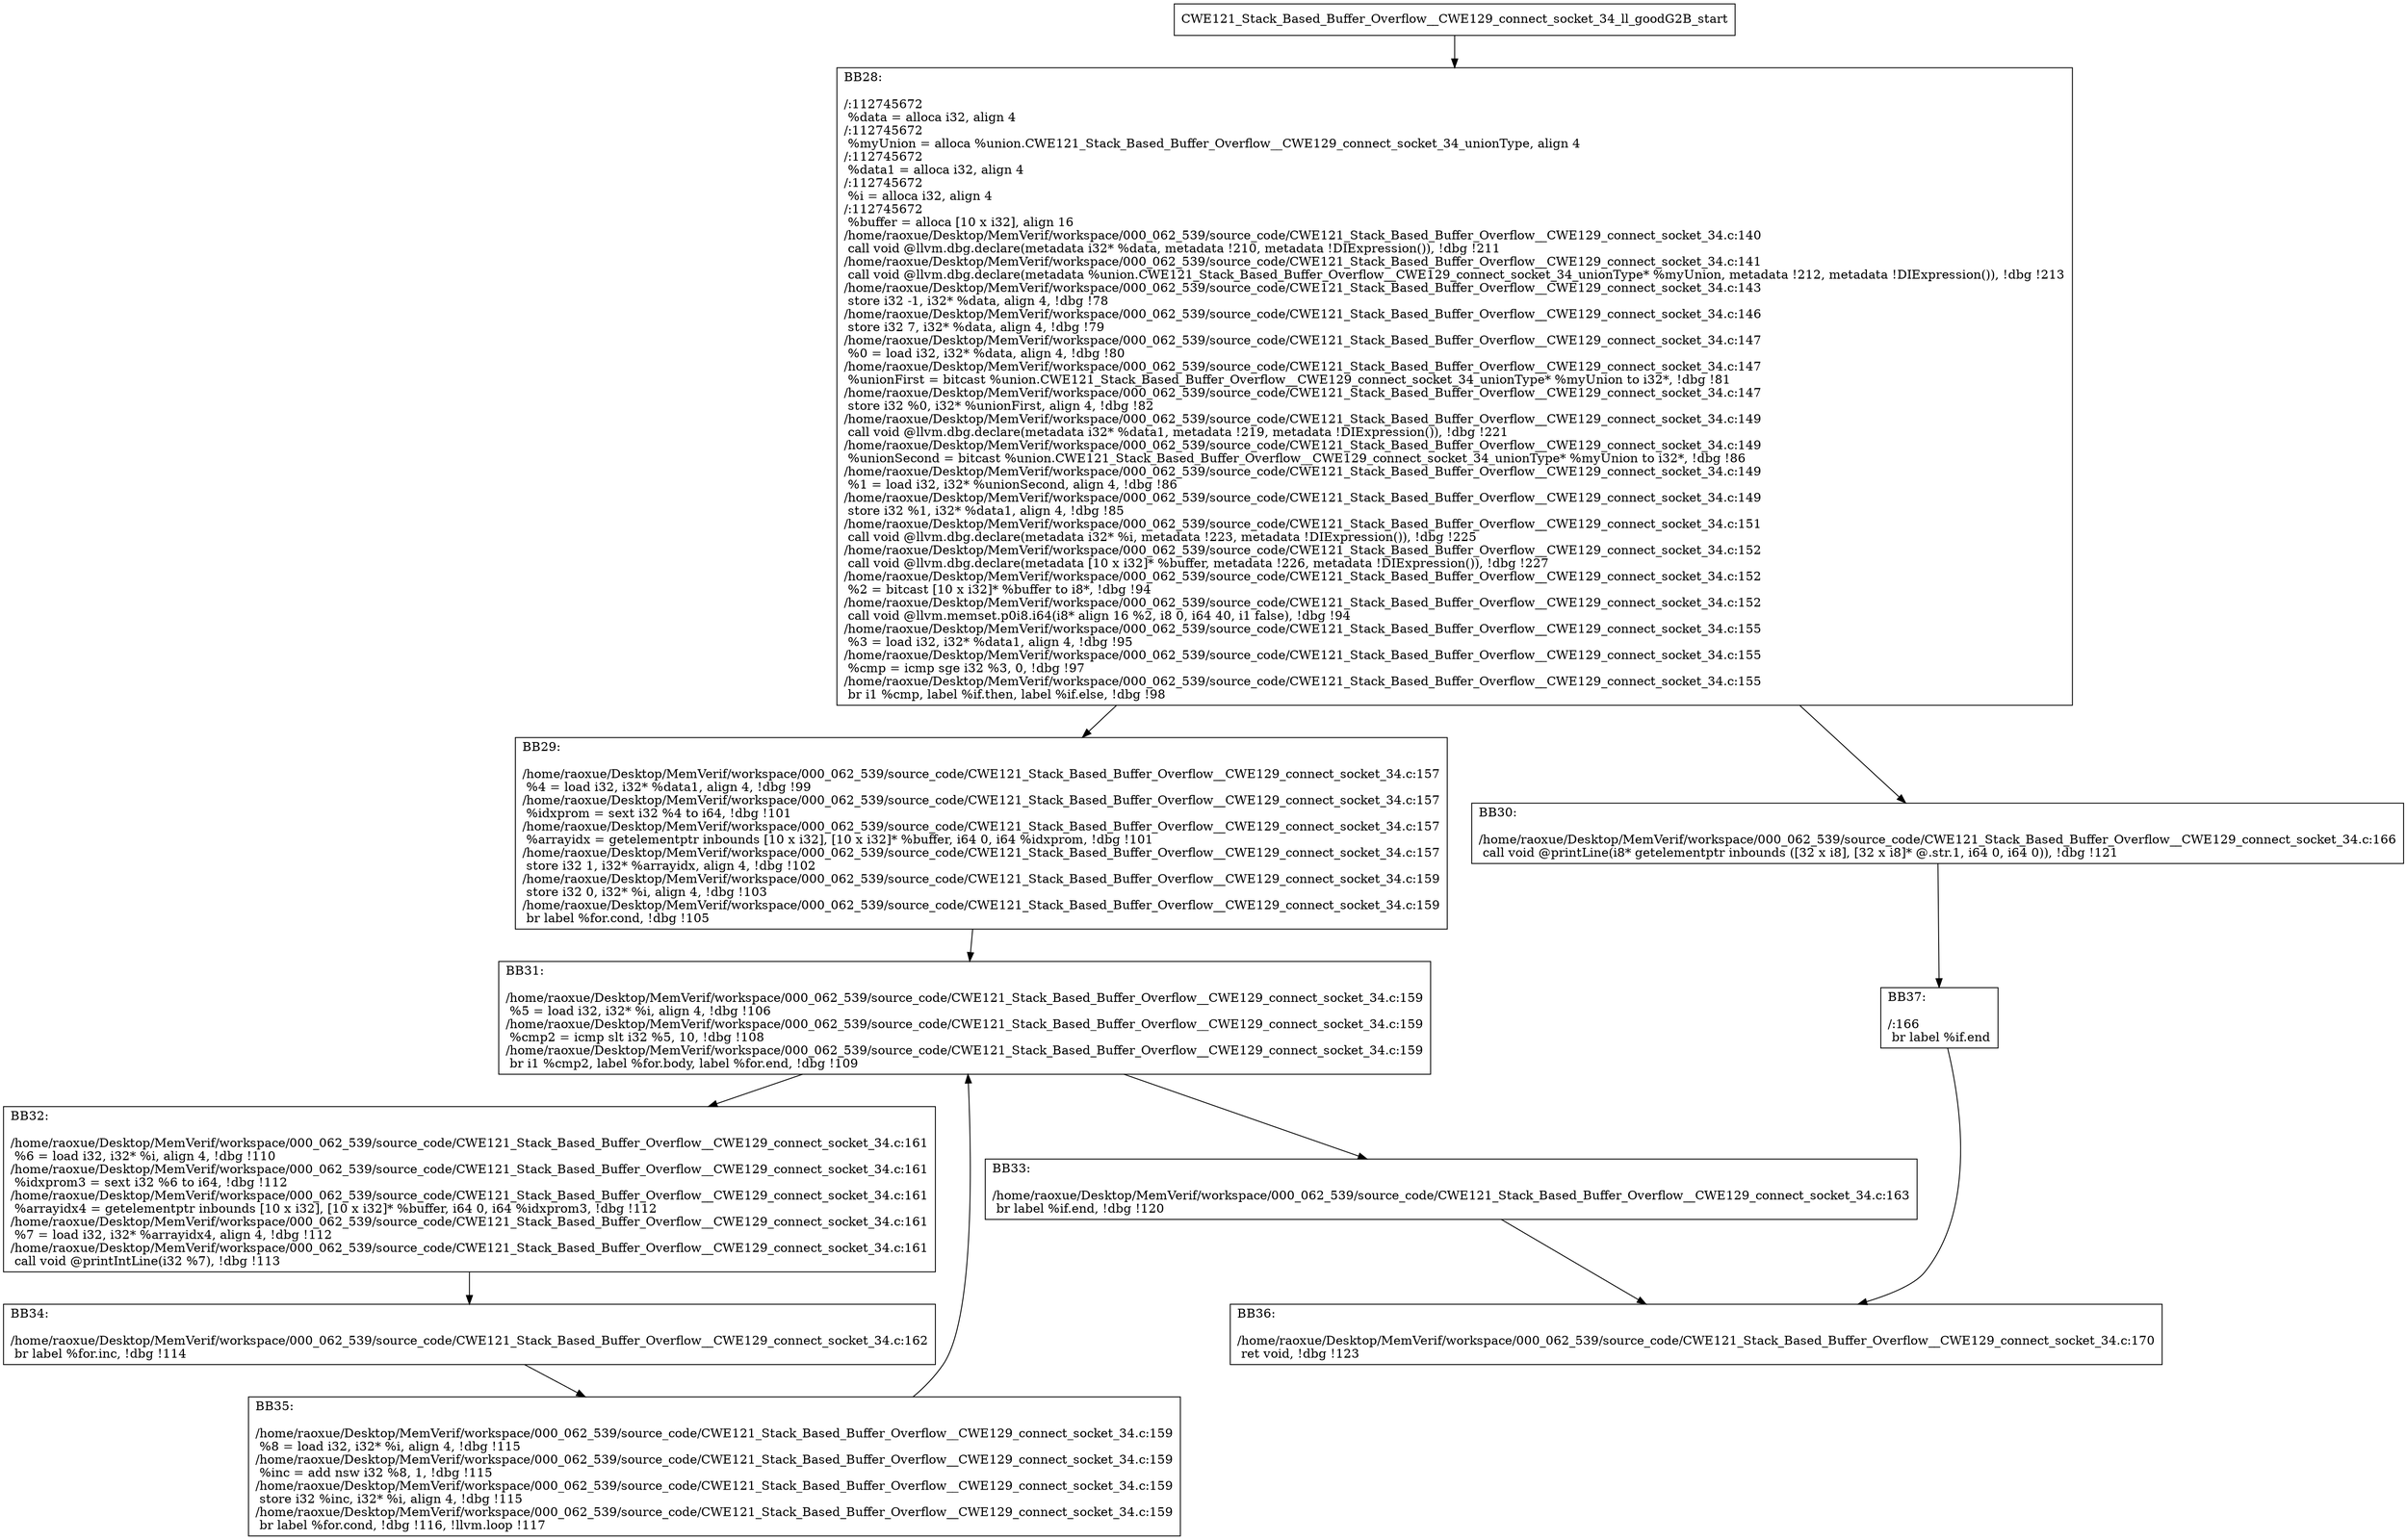 digraph "CFG for'CWE121_Stack_Based_Buffer_Overflow__CWE129_connect_socket_34_ll_goodG2B' function" {
	BBCWE121_Stack_Based_Buffer_Overflow__CWE129_connect_socket_34_ll_goodG2B_start[shape=record,label="{CWE121_Stack_Based_Buffer_Overflow__CWE129_connect_socket_34_ll_goodG2B_start}"];
	BBCWE121_Stack_Based_Buffer_Overflow__CWE129_connect_socket_34_ll_goodG2B_start-> CWE121_Stack_Based_Buffer_Overflow__CWE129_connect_socket_34_ll_goodG2BBB28;
	CWE121_Stack_Based_Buffer_Overflow__CWE129_connect_socket_34_ll_goodG2BBB28 [shape=record, label="{BB28:\l\l/:112745672\l
  %data = alloca i32, align 4\l
/:112745672\l
  %myUnion = alloca %union.CWE121_Stack_Based_Buffer_Overflow__CWE129_connect_socket_34_unionType, align 4\l
/:112745672\l
  %data1 = alloca i32, align 4\l
/:112745672\l
  %i = alloca i32, align 4\l
/:112745672\l
  %buffer = alloca [10 x i32], align 16\l
/home/raoxue/Desktop/MemVerif/workspace/000_062_539/source_code/CWE121_Stack_Based_Buffer_Overflow__CWE129_connect_socket_34.c:140\l
  call void @llvm.dbg.declare(metadata i32* %data, metadata !210, metadata !DIExpression()), !dbg !211\l
/home/raoxue/Desktop/MemVerif/workspace/000_062_539/source_code/CWE121_Stack_Based_Buffer_Overflow__CWE129_connect_socket_34.c:141\l
  call void @llvm.dbg.declare(metadata %union.CWE121_Stack_Based_Buffer_Overflow__CWE129_connect_socket_34_unionType* %myUnion, metadata !212, metadata !DIExpression()), !dbg !213\l
/home/raoxue/Desktop/MemVerif/workspace/000_062_539/source_code/CWE121_Stack_Based_Buffer_Overflow__CWE129_connect_socket_34.c:143\l
  store i32 -1, i32* %data, align 4, !dbg !78\l
/home/raoxue/Desktop/MemVerif/workspace/000_062_539/source_code/CWE121_Stack_Based_Buffer_Overflow__CWE129_connect_socket_34.c:146\l
  store i32 7, i32* %data, align 4, !dbg !79\l
/home/raoxue/Desktop/MemVerif/workspace/000_062_539/source_code/CWE121_Stack_Based_Buffer_Overflow__CWE129_connect_socket_34.c:147\l
  %0 = load i32, i32* %data, align 4, !dbg !80\l
/home/raoxue/Desktop/MemVerif/workspace/000_062_539/source_code/CWE121_Stack_Based_Buffer_Overflow__CWE129_connect_socket_34.c:147\l
  %unionFirst = bitcast %union.CWE121_Stack_Based_Buffer_Overflow__CWE129_connect_socket_34_unionType* %myUnion to i32*, !dbg !81\l
/home/raoxue/Desktop/MemVerif/workspace/000_062_539/source_code/CWE121_Stack_Based_Buffer_Overflow__CWE129_connect_socket_34.c:147\l
  store i32 %0, i32* %unionFirst, align 4, !dbg !82\l
/home/raoxue/Desktop/MemVerif/workspace/000_062_539/source_code/CWE121_Stack_Based_Buffer_Overflow__CWE129_connect_socket_34.c:149\l
  call void @llvm.dbg.declare(metadata i32* %data1, metadata !219, metadata !DIExpression()), !dbg !221\l
/home/raoxue/Desktop/MemVerif/workspace/000_062_539/source_code/CWE121_Stack_Based_Buffer_Overflow__CWE129_connect_socket_34.c:149\l
  %unionSecond = bitcast %union.CWE121_Stack_Based_Buffer_Overflow__CWE129_connect_socket_34_unionType* %myUnion to i32*, !dbg !86\l
/home/raoxue/Desktop/MemVerif/workspace/000_062_539/source_code/CWE121_Stack_Based_Buffer_Overflow__CWE129_connect_socket_34.c:149\l
  %1 = load i32, i32* %unionSecond, align 4, !dbg !86\l
/home/raoxue/Desktop/MemVerif/workspace/000_062_539/source_code/CWE121_Stack_Based_Buffer_Overflow__CWE129_connect_socket_34.c:149\l
  store i32 %1, i32* %data1, align 4, !dbg !85\l
/home/raoxue/Desktop/MemVerif/workspace/000_062_539/source_code/CWE121_Stack_Based_Buffer_Overflow__CWE129_connect_socket_34.c:151\l
  call void @llvm.dbg.declare(metadata i32* %i, metadata !223, metadata !DIExpression()), !dbg !225\l
/home/raoxue/Desktop/MemVerif/workspace/000_062_539/source_code/CWE121_Stack_Based_Buffer_Overflow__CWE129_connect_socket_34.c:152\l
  call void @llvm.dbg.declare(metadata [10 x i32]* %buffer, metadata !226, metadata !DIExpression()), !dbg !227\l
/home/raoxue/Desktop/MemVerif/workspace/000_062_539/source_code/CWE121_Stack_Based_Buffer_Overflow__CWE129_connect_socket_34.c:152\l
  %2 = bitcast [10 x i32]* %buffer to i8*, !dbg !94\l
/home/raoxue/Desktop/MemVerif/workspace/000_062_539/source_code/CWE121_Stack_Based_Buffer_Overflow__CWE129_connect_socket_34.c:152\l
  call void @llvm.memset.p0i8.i64(i8* align 16 %2, i8 0, i64 40, i1 false), !dbg !94\l
/home/raoxue/Desktop/MemVerif/workspace/000_062_539/source_code/CWE121_Stack_Based_Buffer_Overflow__CWE129_connect_socket_34.c:155\l
  %3 = load i32, i32* %data1, align 4, !dbg !95\l
/home/raoxue/Desktop/MemVerif/workspace/000_062_539/source_code/CWE121_Stack_Based_Buffer_Overflow__CWE129_connect_socket_34.c:155\l
  %cmp = icmp sge i32 %3, 0, !dbg !97\l
/home/raoxue/Desktop/MemVerif/workspace/000_062_539/source_code/CWE121_Stack_Based_Buffer_Overflow__CWE129_connect_socket_34.c:155\l
  br i1 %cmp, label %if.then, label %if.else, !dbg !98\l
}"];
	CWE121_Stack_Based_Buffer_Overflow__CWE129_connect_socket_34_ll_goodG2BBB28-> CWE121_Stack_Based_Buffer_Overflow__CWE129_connect_socket_34_ll_goodG2BBB29;
	CWE121_Stack_Based_Buffer_Overflow__CWE129_connect_socket_34_ll_goodG2BBB28-> CWE121_Stack_Based_Buffer_Overflow__CWE129_connect_socket_34_ll_goodG2BBB30;
	CWE121_Stack_Based_Buffer_Overflow__CWE129_connect_socket_34_ll_goodG2BBB29 [shape=record, label="{BB29:\l\l/home/raoxue/Desktop/MemVerif/workspace/000_062_539/source_code/CWE121_Stack_Based_Buffer_Overflow__CWE129_connect_socket_34.c:157\l
  %4 = load i32, i32* %data1, align 4, !dbg !99\l
/home/raoxue/Desktop/MemVerif/workspace/000_062_539/source_code/CWE121_Stack_Based_Buffer_Overflow__CWE129_connect_socket_34.c:157\l
  %idxprom = sext i32 %4 to i64, !dbg !101\l
/home/raoxue/Desktop/MemVerif/workspace/000_062_539/source_code/CWE121_Stack_Based_Buffer_Overflow__CWE129_connect_socket_34.c:157\l
  %arrayidx = getelementptr inbounds [10 x i32], [10 x i32]* %buffer, i64 0, i64 %idxprom, !dbg !101\l
/home/raoxue/Desktop/MemVerif/workspace/000_062_539/source_code/CWE121_Stack_Based_Buffer_Overflow__CWE129_connect_socket_34.c:157\l
  store i32 1, i32* %arrayidx, align 4, !dbg !102\l
/home/raoxue/Desktop/MemVerif/workspace/000_062_539/source_code/CWE121_Stack_Based_Buffer_Overflow__CWE129_connect_socket_34.c:159\l
  store i32 0, i32* %i, align 4, !dbg !103\l
/home/raoxue/Desktop/MemVerif/workspace/000_062_539/source_code/CWE121_Stack_Based_Buffer_Overflow__CWE129_connect_socket_34.c:159\l
  br label %for.cond, !dbg !105\l
}"];
	CWE121_Stack_Based_Buffer_Overflow__CWE129_connect_socket_34_ll_goodG2BBB29-> CWE121_Stack_Based_Buffer_Overflow__CWE129_connect_socket_34_ll_goodG2BBB31;
	CWE121_Stack_Based_Buffer_Overflow__CWE129_connect_socket_34_ll_goodG2BBB31 [shape=record, label="{BB31:\l\l/home/raoxue/Desktop/MemVerif/workspace/000_062_539/source_code/CWE121_Stack_Based_Buffer_Overflow__CWE129_connect_socket_34.c:159\l
  %5 = load i32, i32* %i, align 4, !dbg !106\l
/home/raoxue/Desktop/MemVerif/workspace/000_062_539/source_code/CWE121_Stack_Based_Buffer_Overflow__CWE129_connect_socket_34.c:159\l
  %cmp2 = icmp slt i32 %5, 10, !dbg !108\l
/home/raoxue/Desktop/MemVerif/workspace/000_062_539/source_code/CWE121_Stack_Based_Buffer_Overflow__CWE129_connect_socket_34.c:159\l
  br i1 %cmp2, label %for.body, label %for.end, !dbg !109\l
}"];
	CWE121_Stack_Based_Buffer_Overflow__CWE129_connect_socket_34_ll_goodG2BBB31-> CWE121_Stack_Based_Buffer_Overflow__CWE129_connect_socket_34_ll_goodG2BBB32;
	CWE121_Stack_Based_Buffer_Overflow__CWE129_connect_socket_34_ll_goodG2BBB31-> CWE121_Stack_Based_Buffer_Overflow__CWE129_connect_socket_34_ll_goodG2BBB33;
	CWE121_Stack_Based_Buffer_Overflow__CWE129_connect_socket_34_ll_goodG2BBB32 [shape=record, label="{BB32:\l\l/home/raoxue/Desktop/MemVerif/workspace/000_062_539/source_code/CWE121_Stack_Based_Buffer_Overflow__CWE129_connect_socket_34.c:161\l
  %6 = load i32, i32* %i, align 4, !dbg !110\l
/home/raoxue/Desktop/MemVerif/workspace/000_062_539/source_code/CWE121_Stack_Based_Buffer_Overflow__CWE129_connect_socket_34.c:161\l
  %idxprom3 = sext i32 %6 to i64, !dbg !112\l
/home/raoxue/Desktop/MemVerif/workspace/000_062_539/source_code/CWE121_Stack_Based_Buffer_Overflow__CWE129_connect_socket_34.c:161\l
  %arrayidx4 = getelementptr inbounds [10 x i32], [10 x i32]* %buffer, i64 0, i64 %idxprom3, !dbg !112\l
/home/raoxue/Desktop/MemVerif/workspace/000_062_539/source_code/CWE121_Stack_Based_Buffer_Overflow__CWE129_connect_socket_34.c:161\l
  %7 = load i32, i32* %arrayidx4, align 4, !dbg !112\l
/home/raoxue/Desktop/MemVerif/workspace/000_062_539/source_code/CWE121_Stack_Based_Buffer_Overflow__CWE129_connect_socket_34.c:161\l
  call void @printIntLine(i32 %7), !dbg !113\l
}"];
	CWE121_Stack_Based_Buffer_Overflow__CWE129_connect_socket_34_ll_goodG2BBB32-> CWE121_Stack_Based_Buffer_Overflow__CWE129_connect_socket_34_ll_goodG2BBB34;
	CWE121_Stack_Based_Buffer_Overflow__CWE129_connect_socket_34_ll_goodG2BBB34 [shape=record, label="{BB34:\l\l/home/raoxue/Desktop/MemVerif/workspace/000_062_539/source_code/CWE121_Stack_Based_Buffer_Overflow__CWE129_connect_socket_34.c:162\l
  br label %for.inc, !dbg !114\l
}"];
	CWE121_Stack_Based_Buffer_Overflow__CWE129_connect_socket_34_ll_goodG2BBB34-> CWE121_Stack_Based_Buffer_Overflow__CWE129_connect_socket_34_ll_goodG2BBB35;
	CWE121_Stack_Based_Buffer_Overflow__CWE129_connect_socket_34_ll_goodG2BBB35 [shape=record, label="{BB35:\l\l/home/raoxue/Desktop/MemVerif/workspace/000_062_539/source_code/CWE121_Stack_Based_Buffer_Overflow__CWE129_connect_socket_34.c:159\l
  %8 = load i32, i32* %i, align 4, !dbg !115\l
/home/raoxue/Desktop/MemVerif/workspace/000_062_539/source_code/CWE121_Stack_Based_Buffer_Overflow__CWE129_connect_socket_34.c:159\l
  %inc = add nsw i32 %8, 1, !dbg !115\l
/home/raoxue/Desktop/MemVerif/workspace/000_062_539/source_code/CWE121_Stack_Based_Buffer_Overflow__CWE129_connect_socket_34.c:159\l
  store i32 %inc, i32* %i, align 4, !dbg !115\l
/home/raoxue/Desktop/MemVerif/workspace/000_062_539/source_code/CWE121_Stack_Based_Buffer_Overflow__CWE129_connect_socket_34.c:159\l
  br label %for.cond, !dbg !116, !llvm.loop !117\l
}"];
	CWE121_Stack_Based_Buffer_Overflow__CWE129_connect_socket_34_ll_goodG2BBB35-> CWE121_Stack_Based_Buffer_Overflow__CWE129_connect_socket_34_ll_goodG2BBB31;
	CWE121_Stack_Based_Buffer_Overflow__CWE129_connect_socket_34_ll_goodG2BBB33 [shape=record, label="{BB33:\l\l/home/raoxue/Desktop/MemVerif/workspace/000_062_539/source_code/CWE121_Stack_Based_Buffer_Overflow__CWE129_connect_socket_34.c:163\l
  br label %if.end, !dbg !120\l
}"];
	CWE121_Stack_Based_Buffer_Overflow__CWE129_connect_socket_34_ll_goodG2BBB33-> CWE121_Stack_Based_Buffer_Overflow__CWE129_connect_socket_34_ll_goodG2BBB36;
	CWE121_Stack_Based_Buffer_Overflow__CWE129_connect_socket_34_ll_goodG2BBB30 [shape=record, label="{BB30:\l\l/home/raoxue/Desktop/MemVerif/workspace/000_062_539/source_code/CWE121_Stack_Based_Buffer_Overflow__CWE129_connect_socket_34.c:166\l
  call void @printLine(i8* getelementptr inbounds ([32 x i8], [32 x i8]* @.str.1, i64 0, i64 0)), !dbg !121\l
}"];
	CWE121_Stack_Based_Buffer_Overflow__CWE129_connect_socket_34_ll_goodG2BBB30-> CWE121_Stack_Based_Buffer_Overflow__CWE129_connect_socket_34_ll_goodG2BBB37;
	CWE121_Stack_Based_Buffer_Overflow__CWE129_connect_socket_34_ll_goodG2BBB37 [shape=record, label="{BB37:\l\l/:166\l
  br label %if.end\l
}"];
	CWE121_Stack_Based_Buffer_Overflow__CWE129_connect_socket_34_ll_goodG2BBB37-> CWE121_Stack_Based_Buffer_Overflow__CWE129_connect_socket_34_ll_goodG2BBB36;
	CWE121_Stack_Based_Buffer_Overflow__CWE129_connect_socket_34_ll_goodG2BBB36 [shape=record, label="{BB36:\l\l/home/raoxue/Desktop/MemVerif/workspace/000_062_539/source_code/CWE121_Stack_Based_Buffer_Overflow__CWE129_connect_socket_34.c:170\l
  ret void, !dbg !123\l
}"];
}

